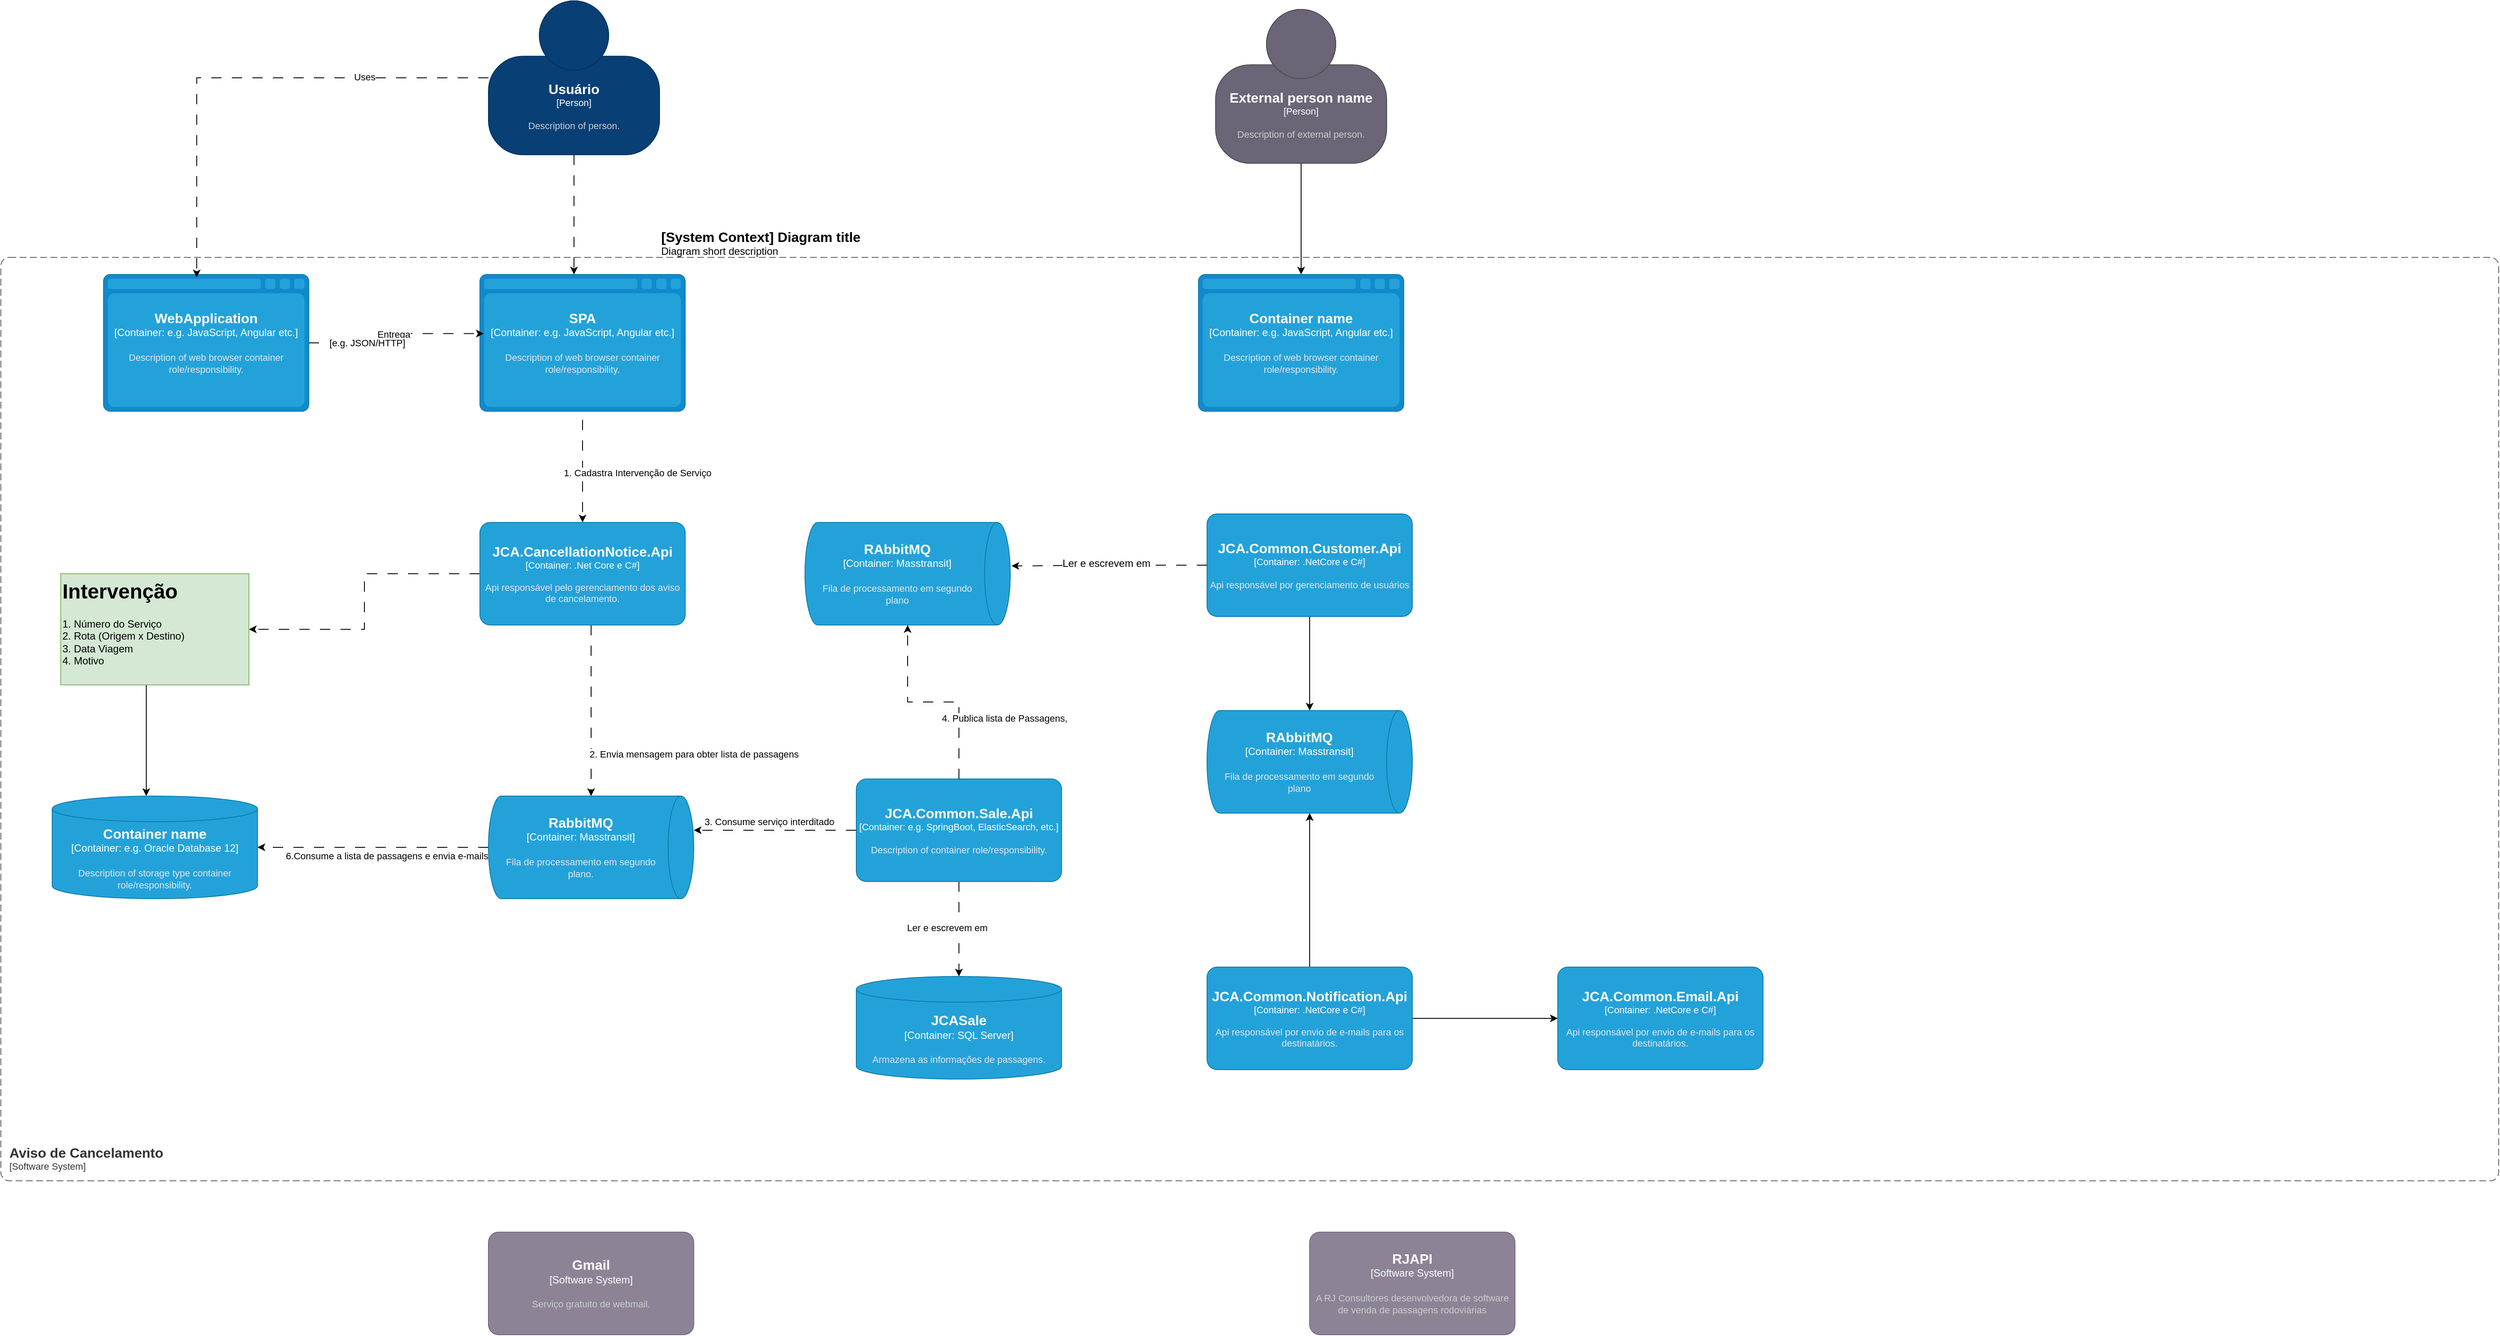 <mxfile version="24.0.7" type="github">
  <diagram id="C5RBs43oDa-KdzZeNtuy" name="Page-1">
    <mxGraphModel dx="3354" dy="1126" grid="1" gridSize="10" guides="1" tooltips="1" connect="1" arrows="1" fold="1" page="1" pageScale="1" pageWidth="1169" pageHeight="827" background="#ffffff" math="0" shadow="0">
      <root>
        <mxCell id="WIyWlLk6GJQsqaUBKTNV-0" />
        <mxCell id="WIyWlLk6GJQsqaUBKTNV-1" parent="WIyWlLk6GJQsqaUBKTNV-0" />
        <object placeholders="1" c4Name="Aviso de Cancelamento" c4Type="SystemScopeBoundary" c4Application="Software System" label="&lt;font style=&quot;font-size: 16px&quot;&gt;&lt;b&gt;&lt;div style=&quot;text-align: left&quot;&gt;%c4Name%&lt;/div&gt;&lt;/b&gt;&lt;/font&gt;&lt;div style=&quot;text-align: left&quot;&gt;[%c4Application%]&lt;/div&gt;" id="rZhwr0CRrRJDCK31wP1V-13">
          <mxCell style="rounded=1;fontSize=11;whiteSpace=wrap;html=1;dashed=1;arcSize=20;fillColor=none;strokeColor=#666666;fontColor=#333333;labelBackgroundColor=none;align=left;verticalAlign=bottom;labelBorderColor=none;spacingTop=0;spacing=10;dashPattern=8 4;metaEdit=1;rotatable=0;perimeter=rectanglePerimeter;noLabel=0;labelPadding=0;allowArrows=0;connectable=0;expand=0;recursiveResize=0;editable=1;pointerEvents=0;absoluteArcSize=1;points=[[0.25,0,0],[0.5,0,0],[0.75,0,0],[1,0.25,0],[1,0.5,0],[1,0.75,0],[0.75,1,0],[0.5,1,0],[0.25,1,0],[0,0.75,0],[0,0.5,0],[0,0.25,0]];" parent="WIyWlLk6GJQsqaUBKTNV-1" vertex="1">
            <mxGeometry x="-330" y="340" width="2920" height="1080" as="geometry" />
          </mxCell>
        </object>
        <mxCell id="rZhwr0CRrRJDCK31wP1V-56" style="edgeStyle=orthogonalEdgeStyle;rounded=0;orthogonalLoop=1;jettySize=auto;html=1;dashed=1;dashPattern=12 12;" parent="WIyWlLk6GJQsqaUBKTNV-1" source="rZhwr0CRrRJDCK31wP1V-14" target="rZhwr0CRrRJDCK31wP1V-17" edge="1">
          <mxGeometry relative="1" as="geometry">
            <Array as="points">
              <mxPoint x="340" y="280" />
              <mxPoint x="340" y="280" />
            </Array>
          </mxGeometry>
        </mxCell>
        <object placeholders="1" c4Name="Usuário" c4Type="Person" c4Description="Description of person." label="&lt;font style=&quot;font-size: 16px&quot;&gt;&lt;b&gt;%c4Name%&lt;/b&gt;&lt;/font&gt;&lt;div&gt;[%c4Type%]&lt;/div&gt;&lt;br&gt;&lt;div&gt;&lt;font style=&quot;font-size: 11px&quot;&gt;&lt;font color=&quot;#cccccc&quot;&gt;%c4Description%&lt;/font&gt;&lt;/div&gt;" id="rZhwr0CRrRJDCK31wP1V-14">
          <mxCell style="html=1;fontSize=11;dashed=0;whiteSpace=wrap;fillColor=#083F75;strokeColor=#06315C;fontColor=#ffffff;shape=mxgraph.c4.person2;align=center;metaEdit=1;points=[[0.5,0,0],[1,0.5,0],[1,0.75,0],[0.75,1,0],[0.5,1,0],[0.25,1,0],[0,0.75,0],[0,0.5,0]];resizable=0;" parent="WIyWlLk6GJQsqaUBKTNV-1" vertex="1">
            <mxGeometry x="240" y="40" width="200" height="180" as="geometry" />
          </mxCell>
        </object>
        <object placeholders="1" c4Type="WebApplication" c4Container="Container" c4Technology="e.g. JavaScript, Angular etc." c4Description="Description of web browser container role/responsibility." label="&lt;font style=&quot;font-size: 16px&quot;&gt;&lt;b&gt;%c4Type%&lt;/b&gt;&lt;/font&gt;&lt;div&gt;[%c4Container%:&amp;nbsp;%c4Technology%]&lt;/div&gt;&lt;br&gt;&lt;div&gt;&lt;font style=&quot;font-size: 11px&quot;&gt;&lt;font color=&quot;#E6E6E6&quot;&gt;%c4Description%&lt;/font&gt;&lt;/div&gt;" id="rZhwr0CRrRJDCK31wP1V-15">
          <mxCell style="shape=mxgraph.c4.webBrowserContainer2;whiteSpace=wrap;html=1;boundedLbl=1;rounded=0;labelBackgroundColor=none;strokeColor=#118ACD;fillColor=#23A2D9;strokeColor=#118ACD;strokeColor2=#0E7DAD;fontSize=12;fontColor=#ffffff;align=center;metaEdit=1;points=[[0.5,0,0],[1,0.25,0],[1,0.5,0],[1,0.75,0],[0.5,1,0],[0,0.75,0],[0,0.5,0],[0,0.25,0]];resizable=0;" parent="WIyWlLk6GJQsqaUBKTNV-1" vertex="1">
            <mxGeometry x="-210" y="360" width="240" height="160" as="geometry" />
          </mxCell>
        </object>
        <mxCell id="rZhwr0CRrRJDCK31wP1V-30" style="edgeStyle=orthogonalEdgeStyle;rounded=0;orthogonalLoop=1;jettySize=auto;html=1;dashed=1;dashPattern=12 12;" parent="WIyWlLk6GJQsqaUBKTNV-1" source="rZhwr0CRrRJDCK31wP1V-16" target="rZhwr0CRrRJDCK31wP1V-29" edge="1">
          <mxGeometry relative="1" as="geometry">
            <Array as="points">
              <mxPoint x="360" y="830" />
              <mxPoint x="360" y="830" />
            </Array>
          </mxGeometry>
        </mxCell>
        <mxCell id="rZhwr0CRrRJDCK31wP1V-49" value="2. Envia mensagem para obter lista de passagens" style="edgeLabel;html=1;align=center;verticalAlign=middle;resizable=0;points=[];" parent="rZhwr0CRrRJDCK31wP1V-30" vertex="1" connectable="0">
          <mxGeometry x="-0.292" y="-1" relative="1" as="geometry">
            <mxPoint x="121" y="80" as="offset" />
          </mxGeometry>
        </mxCell>
        <mxCell id="Wax3pSgX8jORdFltFTQ_-31" style="edgeStyle=orthogonalEdgeStyle;rounded=0;orthogonalLoop=1;jettySize=auto;html=1;dashed=1;dashPattern=12 12;" parent="WIyWlLk6GJQsqaUBKTNV-1" source="rZhwr0CRrRJDCK31wP1V-16" target="Wax3pSgX8jORdFltFTQ_-1" edge="1">
          <mxGeometry relative="1" as="geometry" />
        </mxCell>
        <object placeholders="1" c4Name="JCA.CancellationNotice.Api" c4Type="Container" c4Technology=".Net Core e C#" c4Description="Api responsável pelo gerenciamento dos aviso de cancelamento." label="&lt;font style=&quot;font-size: 16px&quot;&gt;&lt;b&gt;%c4Name%&lt;/b&gt;&lt;/font&gt;&lt;div&gt;[%c4Type%: %c4Technology%]&lt;/div&gt;&lt;br&gt;&lt;div&gt;&lt;font style=&quot;font-size: 11px&quot;&gt;&lt;font color=&quot;#E6E6E6&quot;&gt;%c4Description%&lt;/font&gt;&lt;/div&gt;" id="rZhwr0CRrRJDCK31wP1V-16">
          <mxCell style="rounded=1;whiteSpace=wrap;html=1;fontSize=11;labelBackgroundColor=none;fillColor=#23A2D9;fontColor=#ffffff;align=center;arcSize=10;strokeColor=#0E7DAD;metaEdit=1;resizable=0;points=[[0.25,0,0],[0.5,0,0],[0.75,0,0],[1,0.25,0],[1,0.5,0],[1,0.75,0],[0.75,1,0],[0.5,1,0],[0.25,1,0],[0,0.75,0],[0,0.5,0],[0,0.25,0]];" parent="WIyWlLk6GJQsqaUBKTNV-1" vertex="1">
            <mxGeometry x="230" y="650" width="240" height="120" as="geometry" />
          </mxCell>
        </object>
        <object placeholders="1" c4Type="SPA" c4Container="Container" c4Technology="e.g. JavaScript, Angular etc." c4Description="Description of web browser container role/responsibility." label="&lt;font style=&quot;font-size: 16px&quot;&gt;&lt;b&gt;%c4Type%&lt;/b&gt;&lt;/font&gt;&lt;div&gt;[%c4Container%:&amp;nbsp;%c4Technology%]&lt;/div&gt;&lt;br&gt;&lt;div&gt;&lt;font style=&quot;font-size: 11px&quot;&gt;&lt;font color=&quot;#E6E6E6&quot;&gt;%c4Description%&lt;/font&gt;&lt;/div&gt;" id="rZhwr0CRrRJDCK31wP1V-17">
          <mxCell style="shape=mxgraph.c4.webBrowserContainer2;whiteSpace=wrap;html=1;boundedLbl=1;rounded=0;labelBackgroundColor=none;strokeColor=#118ACD;fillColor=#23A2D9;strokeColor=#118ACD;strokeColor2=#0E7DAD;fontSize=12;fontColor=#ffffff;align=center;metaEdit=1;points=[[0.5,0,0],[1,0.25,0],[1,0.5,0],[1,0.75,0],[0.5,1,0],[0,0.75,0],[0,0.5,0],[0,0.25,0]];resizable=0;" parent="WIyWlLk6GJQsqaUBKTNV-1" vertex="1">
            <mxGeometry x="230" y="360" width="240" height="160" as="geometry" />
          </mxCell>
        </object>
        <mxCell id="rZhwr0CRrRJDCK31wP1V-20" style="edgeStyle=orthogonalEdgeStyle;rounded=0;orthogonalLoop=1;jettySize=auto;html=1;entryX=0.019;entryY=0.432;entryDx=0;entryDy=0;entryPerimeter=0;dashed=1;dashPattern=12 12;" parent="WIyWlLk6GJQsqaUBKTNV-1" source="rZhwr0CRrRJDCK31wP1V-15" target="rZhwr0CRrRJDCK31wP1V-17" edge="1">
          <mxGeometry relative="1" as="geometry" />
        </mxCell>
        <mxCell id="rZhwr0CRrRJDCK31wP1V-21" value="Entrega" style="edgeLabel;html=1;align=center;verticalAlign=middle;resizable=0;points=[];" parent="rZhwr0CRrRJDCK31wP1V-20" vertex="1" connectable="0">
          <mxGeometry x="-0.081" y="-3" relative="1" as="geometry">
            <mxPoint y="-13" as="offset" />
          </mxGeometry>
        </mxCell>
        <mxCell id="rZhwr0CRrRJDCK31wP1V-23" value="[e.g. JSON/HTTP]" style="edgeLabel;html=1;align=center;verticalAlign=middle;resizable=0;points=[];" parent="rZhwr0CRrRJDCK31wP1V-20" vertex="1" connectable="0">
          <mxGeometry x="0.409" y="2" relative="1" as="geometry">
            <mxPoint x="-73" y="13" as="offset" />
          </mxGeometry>
        </mxCell>
        <mxCell id="rZhwr0CRrRJDCK31wP1V-41" style="edgeStyle=orthogonalEdgeStyle;rounded=0;orthogonalLoop=1;jettySize=auto;html=1;dashed=1;dashPattern=12 12;" parent="WIyWlLk6GJQsqaUBKTNV-1" source="rZhwr0CRrRJDCK31wP1V-25" target="rZhwr0CRrRJDCK31wP1V-40" edge="1">
          <mxGeometry relative="1" as="geometry" />
        </mxCell>
        <mxCell id="rZhwr0CRrRJDCK31wP1V-47" value="Ler e escrevem em" style="edgeLabel;html=1;align=center;verticalAlign=middle;resizable=0;points=[];" parent="rZhwr0CRrRJDCK31wP1V-41" vertex="1" connectable="0">
          <mxGeometry x="0.146" relative="1" as="geometry">
            <mxPoint x="-14" y="-10" as="offset" />
          </mxGeometry>
        </mxCell>
        <object placeholders="1" c4Name="JCA.Common.Sale.Api" c4Type="Container" c4Technology="e.g. SpringBoot, ElasticSearch, etc." c4Description="Description of container role/responsibility." label="&lt;font style=&quot;font-size: 16px&quot;&gt;&lt;b&gt;%c4Name%&lt;/b&gt;&lt;/font&gt;&lt;div&gt;[%c4Type%: %c4Technology%]&lt;/div&gt;&lt;br&gt;&lt;div&gt;&lt;font style=&quot;font-size: 11px&quot;&gt;&lt;font color=&quot;#E6E6E6&quot;&gt;%c4Description%&lt;/font&gt;&lt;/div&gt;" id="rZhwr0CRrRJDCK31wP1V-25">
          <mxCell style="rounded=1;whiteSpace=wrap;html=1;fontSize=11;labelBackgroundColor=none;fillColor=#23A2D9;fontColor=#ffffff;align=center;arcSize=10;strokeColor=#0E7DAD;metaEdit=1;resizable=0;points=[[0.25,0,0],[0.5,0,0],[0.75,0,0],[1,0.25,0],[1,0.5,0],[1,0.75,0],[0.75,1,0],[0.5,1,0],[0.25,1,0],[0,0.75,0],[0,0.5,0],[0,0.25,0]];" parent="WIyWlLk6GJQsqaUBKTNV-1" vertex="1">
            <mxGeometry x="670" y="950" width="240" height="120" as="geometry" />
          </mxCell>
        </object>
        <mxCell id="Wax3pSgX8jORdFltFTQ_-29" style="edgeStyle=orthogonalEdgeStyle;rounded=0;orthogonalLoop=1;jettySize=auto;html=1;dashed=1;dashPattern=12 12;" parent="WIyWlLk6GJQsqaUBKTNV-1" source="rZhwr0CRrRJDCK31wP1V-29" target="Wax3pSgX8jORdFltFTQ_-21" edge="1">
          <mxGeometry relative="1" as="geometry" />
        </mxCell>
        <mxCell id="Wax3pSgX8jORdFltFTQ_-30" value="6.Consume a lista de passagens e envia e-mails" style="edgeLabel;html=1;align=center;verticalAlign=middle;resizable=0;points=[];" parent="Wax3pSgX8jORdFltFTQ_-29" vertex="1" connectable="0">
          <mxGeometry x="-0.33" y="-1" relative="1" as="geometry">
            <mxPoint x="-29" y="11" as="offset" />
          </mxGeometry>
        </mxCell>
        <object placeholders="1" c4Type="RabbitMQ" c4Container="Container" c4Technology="Masstransit" c4Description="Fila de processamento em segundo plano." label="&lt;font style=&quot;font-size: 16px&quot;&gt;&lt;b&gt;%c4Type%&lt;/b&gt;&lt;/font&gt;&lt;div&gt;[%c4Container%:&amp;nbsp;%c4Technology%]&lt;/div&gt;&lt;br&gt;&lt;div&gt;&lt;font style=&quot;font-size: 11px&quot;&gt;&lt;font color=&quot;#E6E6E6&quot;&gt;%c4Description%&lt;/font&gt;&lt;/div&gt;" id="rZhwr0CRrRJDCK31wP1V-29">
          <mxCell style="shape=cylinder3;size=15;direction=south;whiteSpace=wrap;html=1;boundedLbl=1;rounded=0;labelBackgroundColor=none;fillColor=#23A2D9;fontSize=12;fontColor=#ffffff;align=center;strokeColor=#0E7DAD;metaEdit=1;points=[[0.5,0,0],[1,0.25,0],[1,0.5,0],[1,0.75,0],[0.5,1,0],[0,0.75,0],[0,0.5,0],[0,0.25,0]];resizable=0;" parent="WIyWlLk6GJQsqaUBKTNV-1" vertex="1">
            <mxGeometry x="240" y="970" width="240" height="120" as="geometry" />
          </mxCell>
        </object>
        <object placeholders="1" c4Type="RAbbitMQ" c4Container="Container" c4Technology="Masstransit" c4Description="Fila de processamento em segundo plano" label="&lt;font style=&quot;font-size: 16px&quot;&gt;&lt;b&gt;%c4Type%&lt;/b&gt;&lt;/font&gt;&lt;div&gt;[%c4Container%:&amp;nbsp;%c4Technology%]&lt;/div&gt;&lt;br&gt;&lt;div&gt;&lt;font style=&quot;font-size: 11px&quot;&gt;&lt;font color=&quot;#E6E6E6&quot;&gt;%c4Description%&lt;/font&gt;&lt;/div&gt;" id="rZhwr0CRrRJDCK31wP1V-33">
          <mxCell style="shape=cylinder3;size=15;direction=south;whiteSpace=wrap;html=1;boundedLbl=1;rounded=0;labelBackgroundColor=none;fillColor=#23A2D9;fontSize=12;fontColor=#ffffff;align=center;strokeColor=#0E7DAD;metaEdit=1;points=[[0.5,0,0],[1,0.25,0],[1,0.5,0],[1,0.75,0],[0.5,1,0],[0,0.75,0],[0,0.5,0],[0,0.25,0]];resizable=0;" parent="WIyWlLk6GJQsqaUBKTNV-1" vertex="1">
            <mxGeometry x="610" y="650" width="240" height="120" as="geometry" />
          </mxCell>
        </object>
        <mxCell id="rZhwr0CRrRJDCK31wP1V-34" style="edgeStyle=orthogonalEdgeStyle;rounded=0;orthogonalLoop=1;jettySize=auto;html=1;entryX=1;entryY=0.5;entryDx=0;entryDy=0;entryPerimeter=0;dashed=1;dashPattern=12 12;" parent="WIyWlLk6GJQsqaUBKTNV-1" source="rZhwr0CRrRJDCK31wP1V-25" target="rZhwr0CRrRJDCK31wP1V-33" edge="1">
          <mxGeometry relative="1" as="geometry" />
        </mxCell>
        <mxCell id="rZhwr0CRrRJDCK31wP1V-45" value="4. Publica lista de Passagens," style="edgeLabel;html=1;align=center;verticalAlign=middle;resizable=0;points=[];" parent="rZhwr0CRrRJDCK31wP1V-34" vertex="1" connectable="0">
          <mxGeometry x="-0.114" y="-1" relative="1" as="geometry">
            <mxPoint x="69" y="20" as="offset" />
          </mxGeometry>
        </mxCell>
        <mxCell id="rZhwr0CRrRJDCK31wP1V-35" style="edgeStyle=orthogonalEdgeStyle;rounded=0;orthogonalLoop=1;jettySize=auto;html=1;entryX=0.5;entryY=0;entryDx=0;entryDy=0;entryPerimeter=0;dashed=1;dashPattern=12 12;" parent="WIyWlLk6GJQsqaUBKTNV-1" target="rZhwr0CRrRJDCK31wP1V-16" edge="1">
          <mxGeometry relative="1" as="geometry">
            <Array as="points">
              <mxPoint x="350" y="540" />
              <mxPoint x="350" y="540" />
            </Array>
            <mxPoint x="350" y="530" as="sourcePoint" />
          </mxGeometry>
        </mxCell>
        <mxCell id="rZhwr0CRrRJDCK31wP1V-51" value="1. Cadastra Intervenção de Serviço" style="edgeLabel;html=1;align=center;verticalAlign=middle;resizable=0;points=[];" parent="rZhwr0CRrRJDCK31wP1V-35" vertex="1" connectable="0">
          <mxGeometry x="0.267" y="4" relative="1" as="geometry">
            <mxPoint x="60" y="-14" as="offset" />
          </mxGeometry>
        </mxCell>
        <object placeholders="1" c4Type="JCASale" c4Container="Container" c4Technology="SQL Server" c4Description="Armazena as informações de passagens." label="&lt;font style=&quot;font-size: 16px&quot;&gt;&lt;b&gt;%c4Type%&lt;/b&gt;&lt;/font&gt;&lt;div&gt;[%c4Container%:&amp;nbsp;%c4Technology%]&lt;/div&gt;&lt;br&gt;&lt;div&gt;&lt;font style=&quot;font-size: 11px&quot;&gt;&lt;font color=&quot;#E6E6E6&quot;&gt;%c4Description%&lt;/font&gt;&lt;/div&gt;" id="rZhwr0CRrRJDCK31wP1V-40">
          <mxCell style="shape=cylinder3;size=15;whiteSpace=wrap;html=1;boundedLbl=1;rounded=0;labelBackgroundColor=none;fillColor=#23A2D9;fontSize=12;fontColor=#ffffff;align=center;strokeColor=#0E7DAD;metaEdit=1;points=[[0.5,0,0],[1,0.25,0],[1,0.5,0],[1,0.75,0],[0.5,1,0],[0,0.75,0],[0,0.5,0],[0,0.25,0]];resizable=0;" parent="WIyWlLk6GJQsqaUBKTNV-1" vertex="1">
            <mxGeometry x="670" y="1181" width="240" height="120" as="geometry" />
          </mxCell>
        </object>
        <object placeholders="1" c4Name="Gmail" c4Type="Software System" c4Description="Serviço gratuito de webmail." label="&lt;font style=&quot;font-size: 16px&quot;&gt;&lt;b&gt;%c4Name%&lt;/b&gt;&lt;/font&gt;&lt;div&gt;[%c4Type%]&lt;/div&gt;&lt;br&gt;&lt;div&gt;&lt;font style=&quot;font-size: 11px&quot;&gt;&lt;font color=&quot;#cccccc&quot;&gt;%c4Description%&lt;/font&gt;&lt;/div&gt;" id="rZhwr0CRrRJDCK31wP1V-42">
          <mxCell style="rounded=1;whiteSpace=wrap;html=1;labelBackgroundColor=none;fillColor=#8C8496;fontColor=#ffffff;align=center;arcSize=10;strokeColor=#736782;metaEdit=1;resizable=0;points=[[0.25,0,0],[0.5,0,0],[0.75,0,0],[1,0.25,0],[1,0.5,0],[1,0.75,0],[0.75,1,0],[0.5,1,0],[0.25,1,0],[0,0.75,0],[0,0.5,0],[0,0.25,0]];" parent="WIyWlLk6GJQsqaUBKTNV-1" vertex="1">
            <mxGeometry x="240" y="1480" width="240" height="120" as="geometry" />
          </mxCell>
        </object>
        <object placeholders="1" c4Name="External person name" c4Type="Person" c4Description="Description of external person." label="&lt;font style=&quot;font-size: 16px&quot;&gt;&lt;b&gt;%c4Name%&lt;/b&gt;&lt;/font&gt;&lt;div&gt;[%c4Type%]&lt;/div&gt;&lt;br&gt;&lt;div&gt;&lt;font style=&quot;font-size: 11px&quot;&gt;&lt;font color=&quot;#cccccc&quot;&gt;%c4Description%&lt;/font&gt;&lt;/div&gt;" id="rZhwr0CRrRJDCK31wP1V-44">
          <mxCell style="html=1;fontSize=11;dashed=0;whiteSpace=wrap;fillColor=#6C6477;strokeColor=#4D4D4D;fontColor=#ffffff;shape=mxgraph.c4.person2;align=center;metaEdit=1;points=[[0.5,0,0],[1,0.5,0],[1,0.75,0],[0.75,1,0],[0.5,1,0],[0.25,1,0],[0,0.75,0],[0,0.5,0]];resizable=0;" parent="WIyWlLk6GJQsqaUBKTNV-1" vertex="1">
            <mxGeometry x="1090" y="50" width="200" height="180" as="geometry" />
          </mxCell>
        </object>
        <mxCell id="rZhwr0CRrRJDCK31wP1V-54" style="edgeStyle=orthogonalEdgeStyle;rounded=0;orthogonalLoop=1;jettySize=auto;html=1;entryX=0.454;entryY=0.021;entryDx=0;entryDy=0;entryPerimeter=0;dashed=1;dashPattern=12 12;" parent="WIyWlLk6GJQsqaUBKTNV-1" source="rZhwr0CRrRJDCK31wP1V-14" target="rZhwr0CRrRJDCK31wP1V-15" edge="1">
          <mxGeometry relative="1" as="geometry" />
        </mxCell>
        <mxCell id="thsxgm3FAbj1bVuCaL5Q-0" value="Uses" style="edgeLabel;html=1;align=center;verticalAlign=middle;resizable=0;points=[];" parent="rZhwr0CRrRJDCK31wP1V-54" vertex="1" connectable="0">
          <mxGeometry x="-0.494" y="-1" relative="1" as="geometry">
            <mxPoint as="offset" />
          </mxGeometry>
        </mxCell>
        <object placeholders="1" c4Name="JCA.Common.Email.Api" c4Type="Container" c4Technology=".NetCore e C#" c4Description="Api responsável por envio de e-mails para os destinatários." label="&lt;font style=&quot;font-size: 16px&quot;&gt;&lt;b&gt;%c4Name%&lt;/b&gt;&lt;/font&gt;&lt;div&gt;[%c4Type%: %c4Technology%]&lt;/div&gt;&lt;br&gt;&lt;div&gt;&lt;font style=&quot;font-size: 11px&quot;&gt;&lt;font color=&quot;#E6E6E6&quot;&gt;%c4Description%&lt;/font&gt;&lt;/div&gt;" id="thsxgm3FAbj1bVuCaL5Q-1">
          <mxCell style="rounded=1;whiteSpace=wrap;html=1;fontSize=11;labelBackgroundColor=none;fillColor=#23A2D9;fontColor=#ffffff;align=center;arcSize=10;strokeColor=#0E7DAD;metaEdit=1;resizable=0;points=[[0.25,0,0],[0.5,0,0],[0.75,0,0],[1,0.25,0],[1,0.5,0],[1,0.75,0],[0.75,1,0],[0.5,1,0],[0.25,1,0],[0,0.75,0],[0,0.5,0],[0,0.25,0]];" parent="WIyWlLk6GJQsqaUBKTNV-1" vertex="1">
            <mxGeometry x="1490" y="1170" width="240" height="120" as="geometry" />
          </mxCell>
        </object>
        <object placeholders="1" c4Name="RJAPI" c4Type="Software System" c4Description="A RJ Consultores desenvolvedora de software de venda de passagens rodoviárias" label="&lt;font style=&quot;font-size: 16px&quot;&gt;&lt;b&gt;%c4Name%&lt;/b&gt;&lt;/font&gt;&lt;div&gt;[%c4Type%]&lt;/div&gt;&lt;br&gt;&lt;div&gt;&lt;font style=&quot;font-size: 11px&quot;&gt;&lt;font color=&quot;#cccccc&quot;&gt;%c4Description%&lt;/font&gt;&lt;/div&gt;" id="Wax3pSgX8jORdFltFTQ_-0">
          <mxCell style="rounded=1;whiteSpace=wrap;html=1;labelBackgroundColor=none;fillColor=#8C8496;fontColor=#ffffff;align=center;arcSize=10;strokeColor=#736782;metaEdit=1;resizable=0;points=[[0.25,0,0],[0.5,0,0],[0.75,0,0],[1,0.25,0],[1,0.5,0],[1,0.75,0],[0.75,1,0],[0.5,1,0],[0.25,1,0],[0,0.75,0],[0,0.5,0],[0,0.25,0]];" parent="WIyWlLk6GJQsqaUBKTNV-1" vertex="1">
            <mxGeometry x="1200" y="1480" width="240" height="120" as="geometry" />
          </mxCell>
        </object>
        <mxCell id="Wax3pSgX8jORdFltFTQ_-23" style="edgeStyle=orthogonalEdgeStyle;rounded=0;orthogonalLoop=1;jettySize=auto;html=1;" parent="WIyWlLk6GJQsqaUBKTNV-1" source="Wax3pSgX8jORdFltFTQ_-1" target="Wax3pSgX8jORdFltFTQ_-21" edge="1">
          <mxGeometry relative="1" as="geometry">
            <Array as="points">
              <mxPoint x="-160" y="890" />
              <mxPoint x="-160" y="890" />
            </Array>
          </mxGeometry>
        </mxCell>
        <mxCell id="Wax3pSgX8jORdFltFTQ_-1" value="&lt;h1 style=&quot;margin-top: 0px;&quot;&gt;Intervenção&lt;/h1&gt;&lt;div&gt;&lt;div&gt;1. Número do Serviço&lt;/div&gt;&lt;div&gt;2. Rota (Origem x Destino)&lt;/div&gt;&lt;div&gt;3. Data Viagem&lt;/div&gt;&lt;div&gt;4. Motivo&lt;/div&gt;&lt;/div&gt;" style="text;html=1;whiteSpace=wrap;overflow=hidden;rounded=0;fillColor=#d5e8d4;strokeColor=#82b366;" parent="WIyWlLk6GJQsqaUBKTNV-1" vertex="1">
          <mxGeometry x="-260" y="710" width="220" height="130" as="geometry" />
        </mxCell>
        <object placeholders="1" c4Type="Container name" c4Container="Container" c4Technology="e.g. JavaScript, Angular etc." c4Description="Description of web browser container role/responsibility." label="&lt;font style=&quot;font-size: 16px&quot;&gt;&lt;b&gt;%c4Type%&lt;/b&gt;&lt;/font&gt;&lt;div&gt;[%c4Container%:&amp;nbsp;%c4Technology%]&lt;/div&gt;&lt;br&gt;&lt;div&gt;&lt;font style=&quot;font-size: 11px&quot;&gt;&lt;font color=&quot;#E6E6E6&quot;&gt;%c4Description%&lt;/font&gt;&lt;/div&gt;" id="Wax3pSgX8jORdFltFTQ_-2">
          <mxCell style="shape=mxgraph.c4.webBrowserContainer2;whiteSpace=wrap;html=1;boundedLbl=1;rounded=0;labelBackgroundColor=none;strokeColor=#118ACD;fillColor=#23A2D9;strokeColor=#118ACD;strokeColor2=#0E7DAD;fontSize=12;fontColor=#ffffff;align=center;metaEdit=1;points=[[0.5,0,0],[1,0.25,0],[1,0.5,0],[1,0.75,0],[0.5,1,0],[0,0.75,0],[0,0.5,0],[0,0.25,0]];resizable=0;" parent="WIyWlLk6GJQsqaUBKTNV-1" vertex="1">
            <mxGeometry x="1070" y="360" width="240" height="160" as="geometry" />
          </mxCell>
        </object>
        <mxCell id="Wax3pSgX8jORdFltFTQ_-3" style="edgeStyle=orthogonalEdgeStyle;rounded=0;orthogonalLoop=1;jettySize=auto;html=1;entryX=0.5;entryY=0;entryDx=0;entryDy=0;entryPerimeter=0;" parent="WIyWlLk6GJQsqaUBKTNV-1" source="rZhwr0CRrRJDCK31wP1V-44" target="Wax3pSgX8jORdFltFTQ_-2" edge="1">
          <mxGeometry relative="1" as="geometry" />
        </mxCell>
        <mxCell id="Wax3pSgX8jORdFltFTQ_-11" style="edgeStyle=orthogonalEdgeStyle;rounded=0;orthogonalLoop=1;jettySize=auto;html=1;entryX=0.333;entryY=0;entryDx=0;entryDy=0;entryPerimeter=0;dashed=1;dashPattern=12 12;" parent="WIyWlLk6GJQsqaUBKTNV-1" source="rZhwr0CRrRJDCK31wP1V-25" target="rZhwr0CRrRJDCK31wP1V-29" edge="1">
          <mxGeometry relative="1" as="geometry" />
        </mxCell>
        <mxCell id="Wax3pSgX8jORdFltFTQ_-18" value="3. Consume serviço interditado" style="edgeLabel;html=1;align=center;verticalAlign=middle;resizable=0;points=[];" parent="Wax3pSgX8jORdFltFTQ_-11" vertex="1" connectable="0">
          <mxGeometry x="0.075" y="-3" relative="1" as="geometry">
            <mxPoint y="-7" as="offset" />
          </mxGeometry>
        </mxCell>
        <object placeholders="1" c4Type="Container name" c4Container="Container" c4Technology="e.g. Oracle Database 12" c4Description="Description of storage type container role/responsibility." label="&lt;font style=&quot;font-size: 16px&quot;&gt;&lt;b&gt;%c4Type%&lt;/b&gt;&lt;/font&gt;&lt;div&gt;[%c4Container%:&amp;nbsp;%c4Technology%]&lt;/div&gt;&lt;br&gt;&lt;div&gt;&lt;font style=&quot;font-size: 11px&quot;&gt;&lt;font color=&quot;#E6E6E6&quot;&gt;%c4Description%&lt;/font&gt;&lt;/div&gt;" id="Wax3pSgX8jORdFltFTQ_-21">
          <mxCell style="shape=cylinder3;size=15;whiteSpace=wrap;html=1;boundedLbl=1;rounded=0;labelBackgroundColor=none;fillColor=#23A2D9;fontSize=12;fontColor=#ffffff;align=center;strokeColor=#0E7DAD;metaEdit=1;points=[[0.5,0,0],[1,0.25,0],[1,0.5,0],[1,0.75,0],[0.5,1,0],[0,0.75,0],[0,0.5,0],[0,0.25,0]];resizable=0;" parent="WIyWlLk6GJQsqaUBKTNV-1" vertex="1">
            <mxGeometry x="-270" y="970" width="240" height="120" as="geometry" />
          </mxCell>
        </object>
        <object placeholders="1" c4Name="[System Context] Diagram title" c4Type="ContainerScopeBoundary" c4Description="Diagram short description" label="&lt;font style=&quot;font-size: 16px&quot;&gt;&lt;b&gt;&lt;div style=&quot;text-align: left&quot;&gt;%c4Name%&lt;/div&gt;&lt;/b&gt;&lt;/font&gt;&lt;div style=&quot;text-align: left&quot;&gt;%c4Description%&lt;/div&gt;" id="Wax3pSgX8jORdFltFTQ_-34">
          <mxCell style="text;html=1;strokeColor=none;fillColor=none;align=left;verticalAlign=top;whiteSpace=wrap;rounded=0;metaEdit=1;allowArrows=0;resizable=1;rotatable=0;connectable=0;recursiveResize=0;expand=0;pointerEvents=0;points=[[0.25,0,0],[0.5,0,0],[0.75,0,0],[1,0.25,0],[1,0.5,0],[1,0.75,0],[0.75,1,0],[0.5,1,0],[0.25,1,0],[0,0.75,0],[0,0.5,0],[0,0.25,0]];" parent="WIyWlLk6GJQsqaUBKTNV-1" vertex="1">
            <mxGeometry x="440" y="300" width="260" height="40" as="geometry" />
          </mxCell>
        </object>
        <mxCell id="nb2TQYrW7q-DWO8Oj_TJ-3" style="edgeStyle=orthogonalEdgeStyle;rounded=0;orthogonalLoop=1;jettySize=auto;html=1;fontFamily=Helvetica;fontSize=12;fontColor=default;fontStyle=1;" edge="1" parent="WIyWlLk6GJQsqaUBKTNV-1" source="Wax3pSgX8jORdFltFTQ_-35" target="nb2TQYrW7q-DWO8Oj_TJ-2">
          <mxGeometry relative="1" as="geometry" />
        </mxCell>
        <object placeholders="1" c4Name="JCA.Common.Customer.Api" c4Type="Container" c4Technology=".NetCore e C#" c4Description="Api responsável por gerenciamento de usuários" label="&lt;font style=&quot;font-size: 16px&quot;&gt;&lt;b&gt;%c4Name%&lt;/b&gt;&lt;/font&gt;&lt;div&gt;[%c4Type%: %c4Technology%]&lt;/div&gt;&lt;br&gt;&lt;div&gt;&lt;font style=&quot;font-size: 11px&quot;&gt;&lt;font color=&quot;#E6E6E6&quot;&gt;%c4Description%&lt;/font&gt;&lt;/div&gt;" id="Wax3pSgX8jORdFltFTQ_-35">
          <mxCell style="rounded=1;whiteSpace=wrap;html=1;fontSize=11;labelBackgroundColor=none;fillColor=#23A2D9;fontColor=#ffffff;align=center;arcSize=10;strokeColor=#0E7DAD;metaEdit=1;resizable=0;points=[[0.25,0,0],[0.5,0,0],[0.75,0,0],[1,0.25,0],[1,0.5,0],[1,0.75,0],[0.75,1,0],[0.5,1,0],[0.25,1,0],[0,0.75,0],[0,0.5,0],[0,0.25,0]];" parent="WIyWlLk6GJQsqaUBKTNV-1" vertex="1">
            <mxGeometry x="1080" y="640" width="240" height="120" as="geometry" />
          </mxCell>
        </object>
        <mxCell id="nb2TQYrW7q-DWO8Oj_TJ-0" style="edgeStyle=orthogonalEdgeStyle;rounded=0;orthogonalLoop=1;jettySize=auto;html=1;entryX=0.424;entryY=-0.006;entryDx=0;entryDy=0;entryPerimeter=0;fontFamily=Helvetica;fontSize=12;fontColor=default;fontStyle=1;dashed=1;dashPattern=12 12;" edge="1" parent="WIyWlLk6GJQsqaUBKTNV-1" source="Wax3pSgX8jORdFltFTQ_-35" target="rZhwr0CRrRJDCK31wP1V-33">
          <mxGeometry relative="1" as="geometry" />
        </mxCell>
        <mxCell id="nb2TQYrW7q-DWO8Oj_TJ-1" value="&lt;span style=&quot;font-weight: normal;&quot;&gt;Ler e escrevem em&lt;/span&gt;" style="edgeLabel;html=1;align=center;verticalAlign=middle;resizable=0;points=[];strokeColor=default;fontFamily=Helvetica;fontSize=12;fontColor=default;fontStyle=1;fillColor=default;" vertex="1" connectable="0" parent="nb2TQYrW7q-DWO8Oj_TJ-0">
          <mxGeometry x="0.039" y="-3" relative="1" as="geometry">
            <mxPoint as="offset" />
          </mxGeometry>
        </mxCell>
        <object placeholders="1" c4Type="RAbbitMQ" c4Container="Container" c4Technology="Masstransit" c4Description="Fila de processamento em segundo plano" label="&lt;font style=&quot;font-size: 16px&quot;&gt;&lt;b&gt;%c4Type%&lt;/b&gt;&lt;/font&gt;&lt;div&gt;[%c4Container%:&amp;nbsp;%c4Technology%]&lt;/div&gt;&lt;br&gt;&lt;div&gt;&lt;font style=&quot;font-size: 11px&quot;&gt;&lt;font color=&quot;#E6E6E6&quot;&gt;%c4Description%&lt;/font&gt;&lt;/div&gt;" id="nb2TQYrW7q-DWO8Oj_TJ-2">
          <mxCell style="shape=cylinder3;size=15;direction=south;whiteSpace=wrap;html=1;boundedLbl=1;rounded=0;labelBackgroundColor=none;fillColor=#23A2D9;fontSize=12;fontColor=#ffffff;align=center;strokeColor=#0E7DAD;metaEdit=1;points=[[0.5,0,0],[1,0.25,0],[1,0.5,0],[1,0.75,0],[0.5,1,0],[0,0.75,0],[0,0.5,0],[0,0.25,0]];resizable=0;" vertex="1" parent="WIyWlLk6GJQsqaUBKTNV-1">
            <mxGeometry x="1080" y="870" width="240" height="120" as="geometry" />
          </mxCell>
        </object>
        <mxCell id="nb2TQYrW7q-DWO8Oj_TJ-5" style="edgeStyle=orthogonalEdgeStyle;rounded=0;orthogonalLoop=1;jettySize=auto;html=1;fontFamily=Helvetica;fontSize=12;fontColor=default;fontStyle=1;" edge="1" parent="WIyWlLk6GJQsqaUBKTNV-1" source="nb2TQYrW7q-DWO8Oj_TJ-4" target="nb2TQYrW7q-DWO8Oj_TJ-2">
          <mxGeometry relative="1" as="geometry" />
        </mxCell>
        <mxCell id="nb2TQYrW7q-DWO8Oj_TJ-6" style="edgeStyle=orthogonalEdgeStyle;rounded=0;orthogonalLoop=1;jettySize=auto;html=1;fontFamily=Helvetica;fontSize=12;fontColor=default;fontStyle=1;" edge="1" parent="WIyWlLk6GJQsqaUBKTNV-1" source="nb2TQYrW7q-DWO8Oj_TJ-4" target="thsxgm3FAbj1bVuCaL5Q-1">
          <mxGeometry relative="1" as="geometry" />
        </mxCell>
        <object placeholders="1" c4Name="JCA.Common.Notification.Api" c4Type="Container" c4Technology=".NetCore e C#" c4Description="Api responsável por envio de e-mails para os destinatários." label="&lt;font style=&quot;font-size: 16px&quot;&gt;&lt;b&gt;%c4Name%&lt;/b&gt;&lt;/font&gt;&lt;div&gt;[%c4Type%: %c4Technology%]&lt;/div&gt;&lt;br&gt;&lt;div&gt;&lt;font style=&quot;font-size: 11px&quot;&gt;&lt;font color=&quot;#E6E6E6&quot;&gt;%c4Description%&lt;/font&gt;&lt;/div&gt;" id="nb2TQYrW7q-DWO8Oj_TJ-4">
          <mxCell style="rounded=1;whiteSpace=wrap;html=1;fontSize=11;labelBackgroundColor=none;fillColor=#23A2D9;fontColor=#ffffff;align=center;arcSize=10;strokeColor=#0E7DAD;metaEdit=1;resizable=0;points=[[0.25,0,0],[0.5,0,0],[0.75,0,0],[1,0.25,0],[1,0.5,0],[1,0.75,0],[0.75,1,0],[0.5,1,0],[0.25,1,0],[0,0.75,0],[0,0.5,0],[0,0.25,0]];" vertex="1" parent="WIyWlLk6GJQsqaUBKTNV-1">
            <mxGeometry x="1080" y="1170" width="240" height="120" as="geometry" />
          </mxCell>
        </object>
      </root>
    </mxGraphModel>
  </diagram>
</mxfile>
